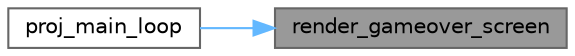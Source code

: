 digraph "render_gameover_screen"
{
 // LATEX_PDF_SIZE
  bgcolor="transparent";
  edge [fontname=Helvetica,fontsize=10,labelfontname=Helvetica,labelfontsize=10];
  node [fontname=Helvetica,fontsize=10,shape=box,height=0.2,width=0.4];
  rankdir="RL";
  Node1 [id="Node000001",label="render_gameover_screen",height=0.2,width=0.4,color="gray40", fillcolor="grey60", style="filled", fontcolor="black",tooltip="Renders the game over screen and handles user interaction."];
  Node1 -> Node2 [id="edge1_Node000001_Node000002",dir="back",color="steelblue1",style="solid",tooltip=" "];
  Node2 [id="Node000002",label="proj_main_loop",height=0.2,width=0.4,color="grey40", fillcolor="white", style="filled",URL="$proj_8c.html#a7a72220d8366dd84709e79ce415862e5",tooltip="Main loop of the project, responsible for handling game states, user input, and rendering."];
}
